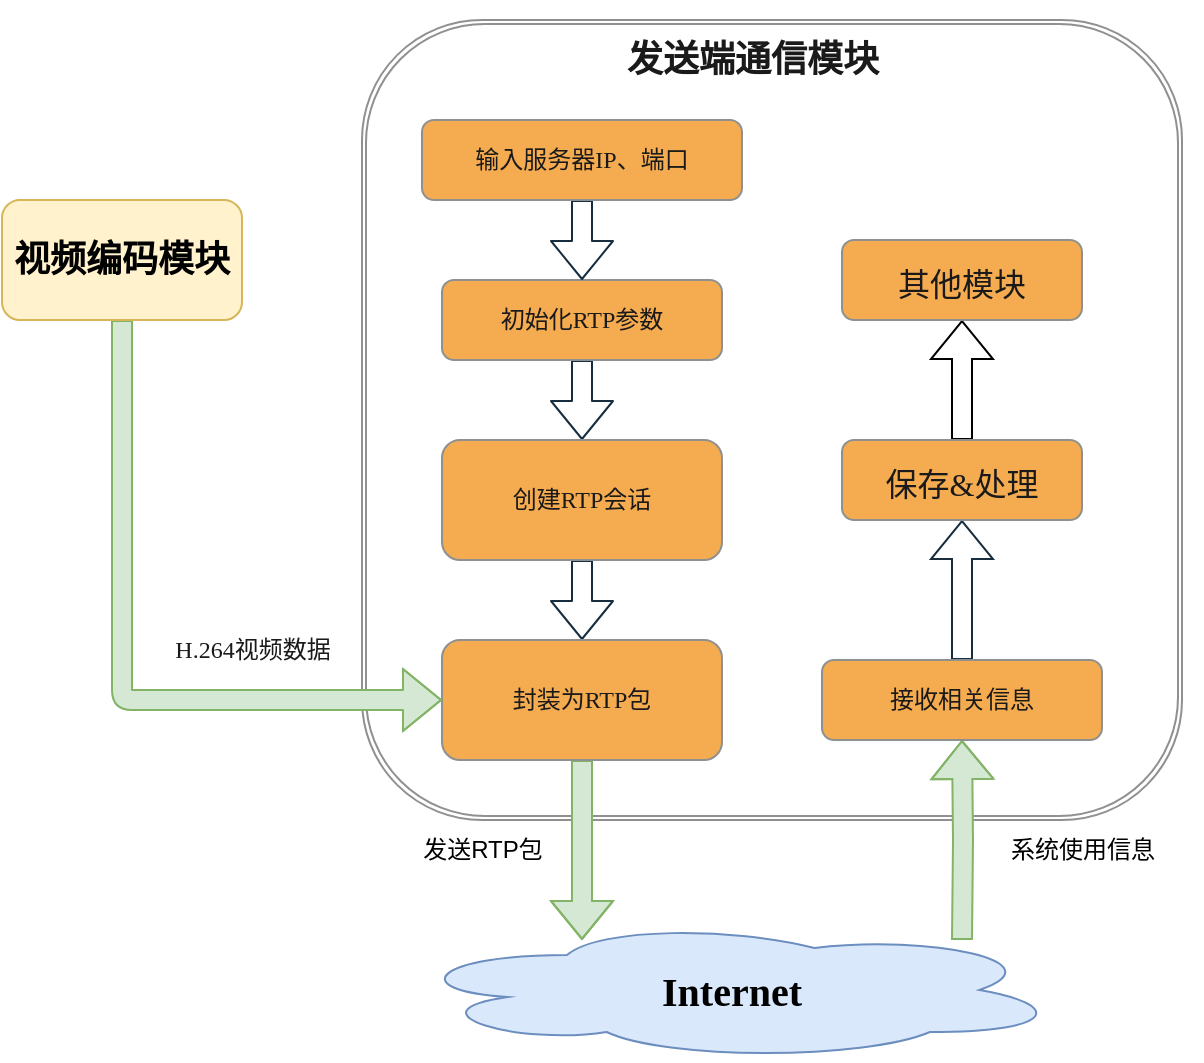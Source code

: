 <mxfile version="21.3.2" type="github">
  <diagram name="第 1 页" id="5-qiBzwe0noC_fsVUQBr">
    <mxGraphModel dx="1472" dy="558" grid="0" gridSize="10" guides="1" tooltips="1" connect="1" arrows="1" fold="1" page="0" pageScale="1" pageWidth="827" pageHeight="1169" math="0" shadow="0">
      <root>
        <mxCell id="0" />
        <mxCell id="1" parent="0" />
        <mxCell id="p3Ov0_laud73-zraFtZD-1" value="" style="shape=ext;double=1;rounded=1;whiteSpace=wrap;html=1;fillColor=none;fontFamily=Times New Roman;labelBackgroundColor=none;strokeColor=#909090;fontColor=#1A1A1A;" vertex="1" parent="1">
          <mxGeometry x="80" y="50" width="410" height="400" as="geometry" />
        </mxCell>
        <mxCell id="p3Ov0_laud73-zraFtZD-9" value="" style="edgeStyle=orthogonalEdgeStyle;rounded=1;orthogonalLoop=1;jettySize=auto;html=1;shape=flexArrow;fontFamily=Times New Roman;labelBackgroundColor=none;strokeColor=#182E3E;fontColor=default;" edge="1" parent="1" source="p3Ov0_laud73-zraFtZD-2" target="p3Ov0_laud73-zraFtZD-3">
          <mxGeometry relative="1" as="geometry" />
        </mxCell>
        <mxCell id="p3Ov0_laud73-zraFtZD-2" value="初始化RTP参数" style="rounded=1;whiteSpace=wrap;html=1;fontFamily=Times New Roman;labelBackgroundColor=none;fillColor=#F5AB50;strokeColor=#909090;fontColor=#1A1A1A;" vertex="1" parent="1">
          <mxGeometry x="120" y="180" width="140" height="40" as="geometry" />
        </mxCell>
        <mxCell id="p3Ov0_laud73-zraFtZD-11" value="" style="edgeStyle=orthogonalEdgeStyle;rounded=1;orthogonalLoop=1;jettySize=auto;html=1;shape=flexArrow;fontFamily=Times New Roman;labelBackgroundColor=none;strokeColor=#182E3E;fontColor=default;" edge="1" parent="1" source="p3Ov0_laud73-zraFtZD-3" target="p3Ov0_laud73-zraFtZD-5">
          <mxGeometry relative="1" as="geometry" />
        </mxCell>
        <mxCell id="p3Ov0_laud73-zraFtZD-3" value="创建RTP会话" style="rounded=1;whiteSpace=wrap;html=1;fontFamily=Times New Roman;labelBackgroundColor=none;fillColor=#F5AB50;strokeColor=#909090;fontColor=#1A1A1A;" vertex="1" parent="1">
          <mxGeometry x="120" y="260" width="140" height="60" as="geometry" />
        </mxCell>
        <mxCell id="p3Ov0_laud73-zraFtZD-8" value="" style="edgeStyle=orthogonalEdgeStyle;rounded=1;orthogonalLoop=1;jettySize=auto;html=1;entryX=0.5;entryY=0;entryDx=0;entryDy=0;shape=flexArrow;fontFamily=Times New Roman;labelBackgroundColor=none;strokeColor=#182E3E;fontColor=default;" edge="1" parent="1" source="p3Ov0_laud73-zraFtZD-4" target="p3Ov0_laud73-zraFtZD-2">
          <mxGeometry relative="1" as="geometry" />
        </mxCell>
        <mxCell id="p3Ov0_laud73-zraFtZD-4" value="输入服务器IP、端口" style="rounded=1;whiteSpace=wrap;html=1;fontFamily=Times New Roman;labelBackgroundColor=none;fillColor=#F5AB50;strokeColor=#909090;fontColor=#1A1A1A;" vertex="1" parent="1">
          <mxGeometry x="110" y="100" width="160" height="40" as="geometry" />
        </mxCell>
        <mxCell id="p3Ov0_laud73-zraFtZD-20" value="" style="edgeStyle=orthogonalEdgeStyle;rounded=0;hachureGap=4;orthogonalLoop=1;jettySize=auto;html=1;strokeColor=#82b366;fontFamily=Architects Daughter;fontSource=https%3A%2F%2Ffonts.googleapis.com%2Fcss%3Ffamily%3DArchitects%2BDaughter;fontSize=16;fontColor=#1A1A1A;shape=flexArrow;fillColor=#d5e8d4;" edge="1" parent="1" source="p3Ov0_laud73-zraFtZD-5">
          <mxGeometry relative="1" as="geometry">
            <mxPoint x="190" y="510" as="targetPoint" />
          </mxGeometry>
        </mxCell>
        <mxCell id="p3Ov0_laud73-zraFtZD-5" value="封装为RTP包" style="rounded=1;whiteSpace=wrap;html=1;fontFamily=Times New Roman;labelBackgroundColor=none;fillColor=#F5AB50;strokeColor=#909090;fontColor=#1A1A1A;" vertex="1" parent="1">
          <mxGeometry x="120" y="360" width="140" height="60" as="geometry" />
        </mxCell>
        <mxCell id="p3Ov0_laud73-zraFtZD-12" value="" style="edgeStyle=orthogonalEdgeStyle;rounded=1;orthogonalLoop=1;jettySize=auto;html=1;shape=flexArrow;fontFamily=Times New Roman;labelBackgroundColor=none;strokeColor=#82b366;fontColor=default;fillColor=#d5e8d4;" edge="1" parent="1" source="p3Ov0_laud73-zraFtZD-6" target="p3Ov0_laud73-zraFtZD-5">
          <mxGeometry relative="1" as="geometry">
            <Array as="points">
              <mxPoint x="-40" y="390" />
            </Array>
          </mxGeometry>
        </mxCell>
        <mxCell id="p3Ov0_laud73-zraFtZD-6" value="&lt;font style=&quot;font-size: 18px;&quot;&gt;&lt;b&gt;视频编码模块&lt;/b&gt;&lt;/font&gt;" style="rounded=1;whiteSpace=wrap;html=1;fontFamily=Times New Roman;labelBackgroundColor=none;fillColor=#fff2cc;strokeColor=#d6b656;" vertex="1" parent="1">
          <mxGeometry x="-100" y="140" width="120" height="60" as="geometry" />
        </mxCell>
        <mxCell id="p3Ov0_laud73-zraFtZD-7" value="&lt;h2&gt;&lt;b&gt;&lt;font style=&quot;font-size: 18px;&quot;&gt;发送端通信模块&lt;/font&gt;&lt;/b&gt;&lt;/h2&gt;" style="text;html=1;align=center;verticalAlign=middle;resizable=0;points=[];autosize=1;strokeColor=none;fillColor=none;fontFamily=Times New Roman;rounded=1;labelBackgroundColor=none;fontColor=#1A1A1A;" vertex="1" parent="1">
          <mxGeometry x="200" y="40" width="150" height="60" as="geometry" />
        </mxCell>
        <mxCell id="p3Ov0_laud73-zraFtZD-13" value="H.264视频数据" style="text;html=1;align=center;verticalAlign=middle;resizable=0;points=[];autosize=1;strokeColor=none;fillColor=none;fontFamily=Times New Roman;rounded=1;labelBackgroundColor=none;fontColor=#1A1A1A;" vertex="1" parent="1">
          <mxGeometry x="-40" y="350" width="130" height="30" as="geometry" />
        </mxCell>
        <mxCell id="p3Ov0_laud73-zraFtZD-21" value="" style="edgeStyle=orthogonalEdgeStyle;rounded=0;hachureGap=4;orthogonalLoop=1;jettySize=auto;html=1;strokeColor=#82b366;fontFamily=Architects Daughter;fontSource=https%3A%2F%2Ffonts.googleapis.com%2Fcss%3Ffamily%3DArchitects%2BDaughter;fontSize=16;fontColor=#1A1A1A;entryX=0.5;entryY=1;entryDx=0;entryDy=0;shape=flexArrow;fillColor=#d5e8d4;" edge="1" parent="1" target="p3Ov0_laud73-zraFtZD-16">
          <mxGeometry relative="1" as="geometry">
            <mxPoint x="380" y="510" as="sourcePoint" />
          </mxGeometry>
        </mxCell>
        <mxCell id="p3Ov0_laud73-zraFtZD-14" value="&lt;b&gt;Internet&lt;/b&gt;" style="ellipse;shape=cloud;whiteSpace=wrap;html=1;fontFamily=Times New Roman;fillColor=#dae8fc;strokeColor=#6c8ebf;rounded=1;labelBackgroundColor=none;hachureGap=4;fontSource=https%3A%2F%2Ffonts.googleapis.com%2Fcss%3Ffamily%3DArchitects%2BDaughter;fontSize=20;" vertex="1" parent="1">
          <mxGeometry x="100" y="500" width="330" height="70" as="geometry" />
        </mxCell>
        <mxCell id="p3Ov0_laud73-zraFtZD-18" value="" style="edgeStyle=orthogonalEdgeStyle;rounded=0;hachureGap=4;orthogonalLoop=1;jettySize=auto;html=1;strokeColor=#182E3E;fontFamily=Architects Daughter;fontSource=https%3A%2F%2Ffonts.googleapis.com%2Fcss%3Ffamily%3DArchitects%2BDaughter;fontSize=16;fontColor=#1A1A1A;shape=flexArrow;" edge="1" parent="1" source="p3Ov0_laud73-zraFtZD-16" target="p3Ov0_laud73-zraFtZD-17">
          <mxGeometry relative="1" as="geometry" />
        </mxCell>
        <mxCell id="p3Ov0_laud73-zraFtZD-16" value="接收相关信息" style="rounded=1;whiteSpace=wrap;html=1;fontFamily=Times New Roman;labelBackgroundColor=none;fillColor=#F5AB50;strokeColor=#909090;fontColor=#1A1A1A;" vertex="1" parent="1">
          <mxGeometry x="310" y="370" width="140" height="40" as="geometry" />
        </mxCell>
        <mxCell id="p3Ov0_laud73-zraFtZD-26" value="" style="edgeStyle=orthogonalEdgeStyle;rounded=0;orthogonalLoop=1;jettySize=auto;html=1;shape=flexArrow;" edge="1" parent="1" source="p3Ov0_laud73-zraFtZD-17" target="p3Ov0_laud73-zraFtZD-25">
          <mxGeometry relative="1" as="geometry" />
        </mxCell>
        <mxCell id="p3Ov0_laud73-zraFtZD-17" value="&lt;font style=&quot;font-size: 16px;&quot;&gt;保存&amp;amp;处理&lt;/font&gt;" style="whiteSpace=wrap;html=1;fontFamily=Times New Roman;fillColor=#F5AB50;strokeColor=#909090;fontColor=#1A1A1A;rounded=1;labelBackgroundColor=none;hachureGap=4;fontSource=https%3A%2F%2Ffonts.googleapis.com%2Fcss%3Ffamily%3DArchitects%2BDaughter;fontSize=20;" vertex="1" parent="1">
          <mxGeometry x="320" y="260" width="120" height="40" as="geometry" />
        </mxCell>
        <mxCell id="p3Ov0_laud73-zraFtZD-23" value="系统使用信息" style="text;html=1;align=center;verticalAlign=middle;resizable=0;points=[];autosize=1;strokeColor=none;fillColor=none;" vertex="1" parent="1">
          <mxGeometry x="380" y="450" width="120" height="30" as="geometry" />
        </mxCell>
        <mxCell id="p3Ov0_laud73-zraFtZD-24" value="发送RTP包" style="text;html=1;align=center;verticalAlign=middle;resizable=0;points=[];autosize=1;strokeColor=none;fillColor=none;" vertex="1" parent="1">
          <mxGeometry x="90" y="450" width="100" height="30" as="geometry" />
        </mxCell>
        <mxCell id="p3Ov0_laud73-zraFtZD-25" value="&lt;span style=&quot;font-size: 16px;&quot;&gt;其他模块&lt;/span&gt;" style="whiteSpace=wrap;html=1;fontFamily=Times New Roman;fillColor=#F5AB50;strokeColor=#909090;fontColor=#1A1A1A;rounded=1;labelBackgroundColor=none;hachureGap=4;fontSource=https%3A%2F%2Ffonts.googleapis.com%2Fcss%3Ffamily%3DArchitects%2BDaughter;fontSize=20;" vertex="1" parent="1">
          <mxGeometry x="320" y="160" width="120" height="40" as="geometry" />
        </mxCell>
      </root>
    </mxGraphModel>
  </diagram>
</mxfile>
